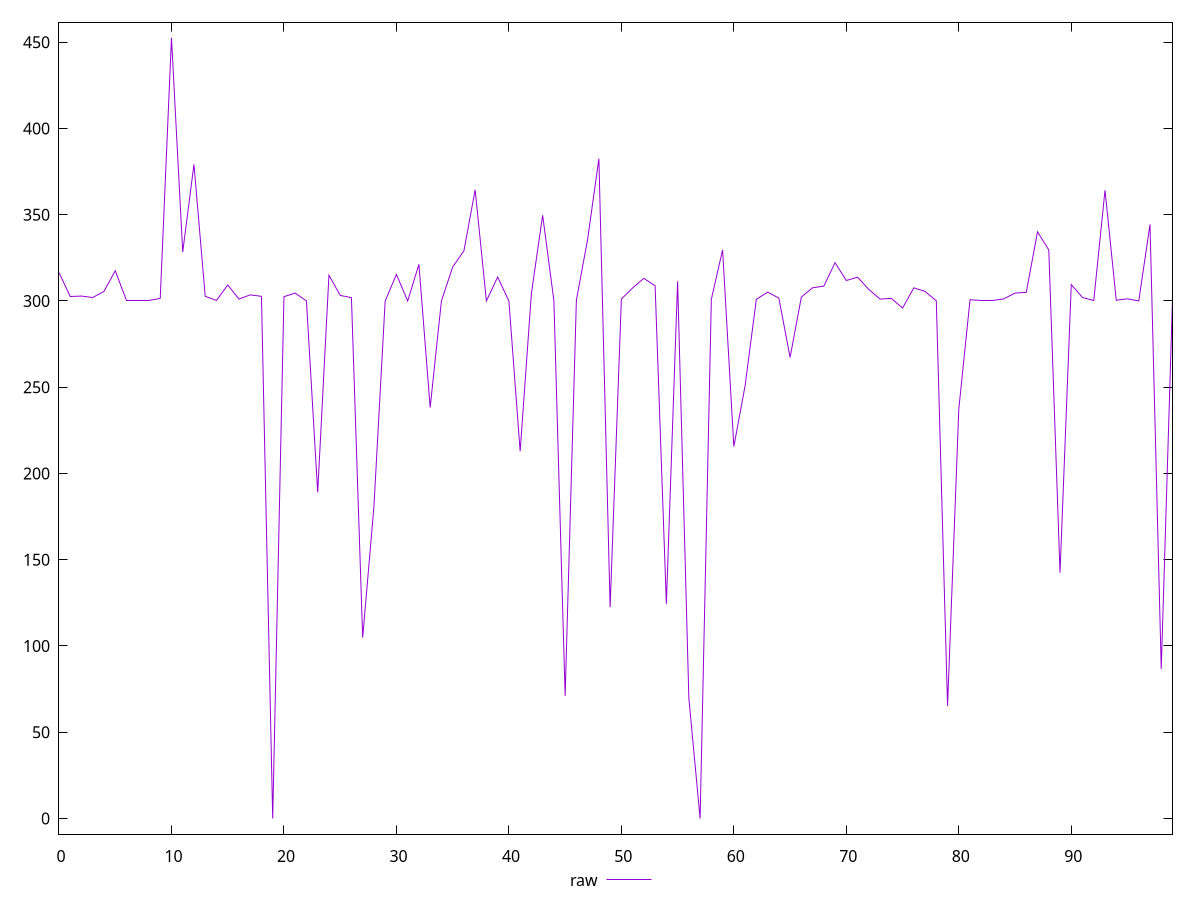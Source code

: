 reset

$raw <<EOF
0 316.428
1 302.582
2 302.824
3 301.988
4 305.524
5 317.504
6 300
7 300
8 300
9 301.472
10 452.46
11 328.394
12 379.13299999944866
13 302.676
14 300.294
15 309.254
16 301.118
17 303.508
18 302.67
19 0
20 302.49
21 304.548
22 300
23 189.04900000058115
24 314.888
25 303.22
26 301.888
27 104.81899999920279
28 180.87100000027567
29 300
30 315.3640000000596
31 300
32 321.2
33 238.1939999992028
34 300
35 319.638
36 329.048
37 364.422
38 300
39 313.85
40 300
41 212.84400000050664
42 304.26899999938905
43 349.6690000006929
44 300.184
45 71.08899999968708
46 300.424
47 335.70700000040233
48 382.452
49 122.48900000099093
50 301.114
51 307.554
52 313.116
53 308.78
54 124.46200000029057
55 311.388
56 69.69600000046194
57 0
58 301.026
59 329.598
60 215.60600000061095
61 250.84700000006706
62 300.92
63 305.114
64 301.682
65 267.288999998942
66 302.214
67 307.632
68 308.572
69 322.152
70 311.848
71 313.774
72 306.668
73 301.074
74 301.488
75 295.8649999992922
76 307.59
77 305.508
78 300.076
79 65.25499999895692
80 237.28899999987334
81 300.706
82 300
83 300
84 301.206
85 304.55
86 304.9760000007227
87 340.09000000000003
88 329.58
89 142.464999999851
90 309.48799999999994
91 302
92 300.238
93 364.164
94 300.434
95 301.22
96 300
97 344.348
98 86.63600000087172
99 301.234
EOF

set key outside below
set xrange [0:99]
set yrange [-9.049199999999999:461.50919999999996]
set trange [-9.049199999999999:461.50919999999996]
set terminal svg size 640, 500 enhanced background rgb 'white'
set output "report_00015_2021-02-09T16-11-33.973Z/uses-rel-preconnect/samples/pages+cached+noadtech+nomedia/raw/values.svg"

plot $raw title "raw" with line

reset

